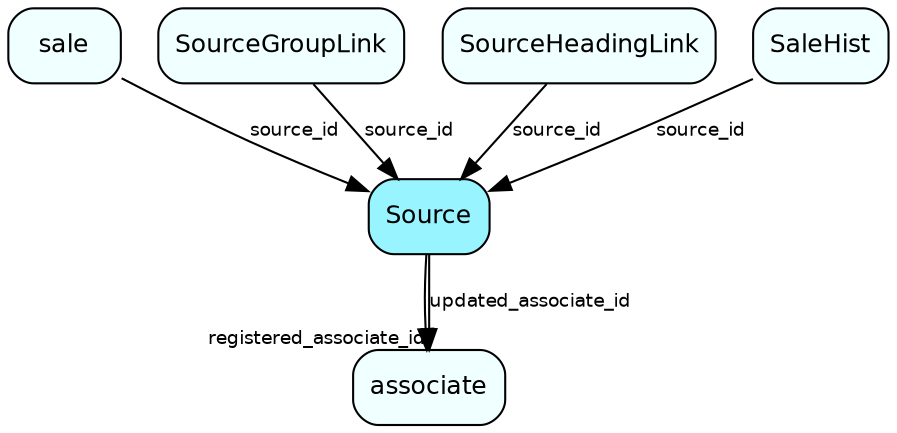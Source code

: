 digraph Source  {
node [shape = box style="rounded, filled" fontname = "Helvetica" fontsize = "12" ]
edge [fontname = "Helvetica" fontsize = "9"]

Source[fillcolor = "cadetblue1"]
associate[fillcolor = "azure1"]
sale[fillcolor = "azure1"]
SourceGroupLink[fillcolor = "azure1"]
SourceHeadingLink[fillcolor = "azure1"]
SaleHist[fillcolor = "azure1"]
Source -> associate [headlabel = "registered_associate_id"]
Source -> associate [label = "updated_associate_id"]
sale -> Source [label = "source_id"]
SourceGroupLink -> Source [label = "source_id"]
SourceHeadingLink -> Source [label = "source_id"]
SaleHist -> Source [label = "source_id"]
}
